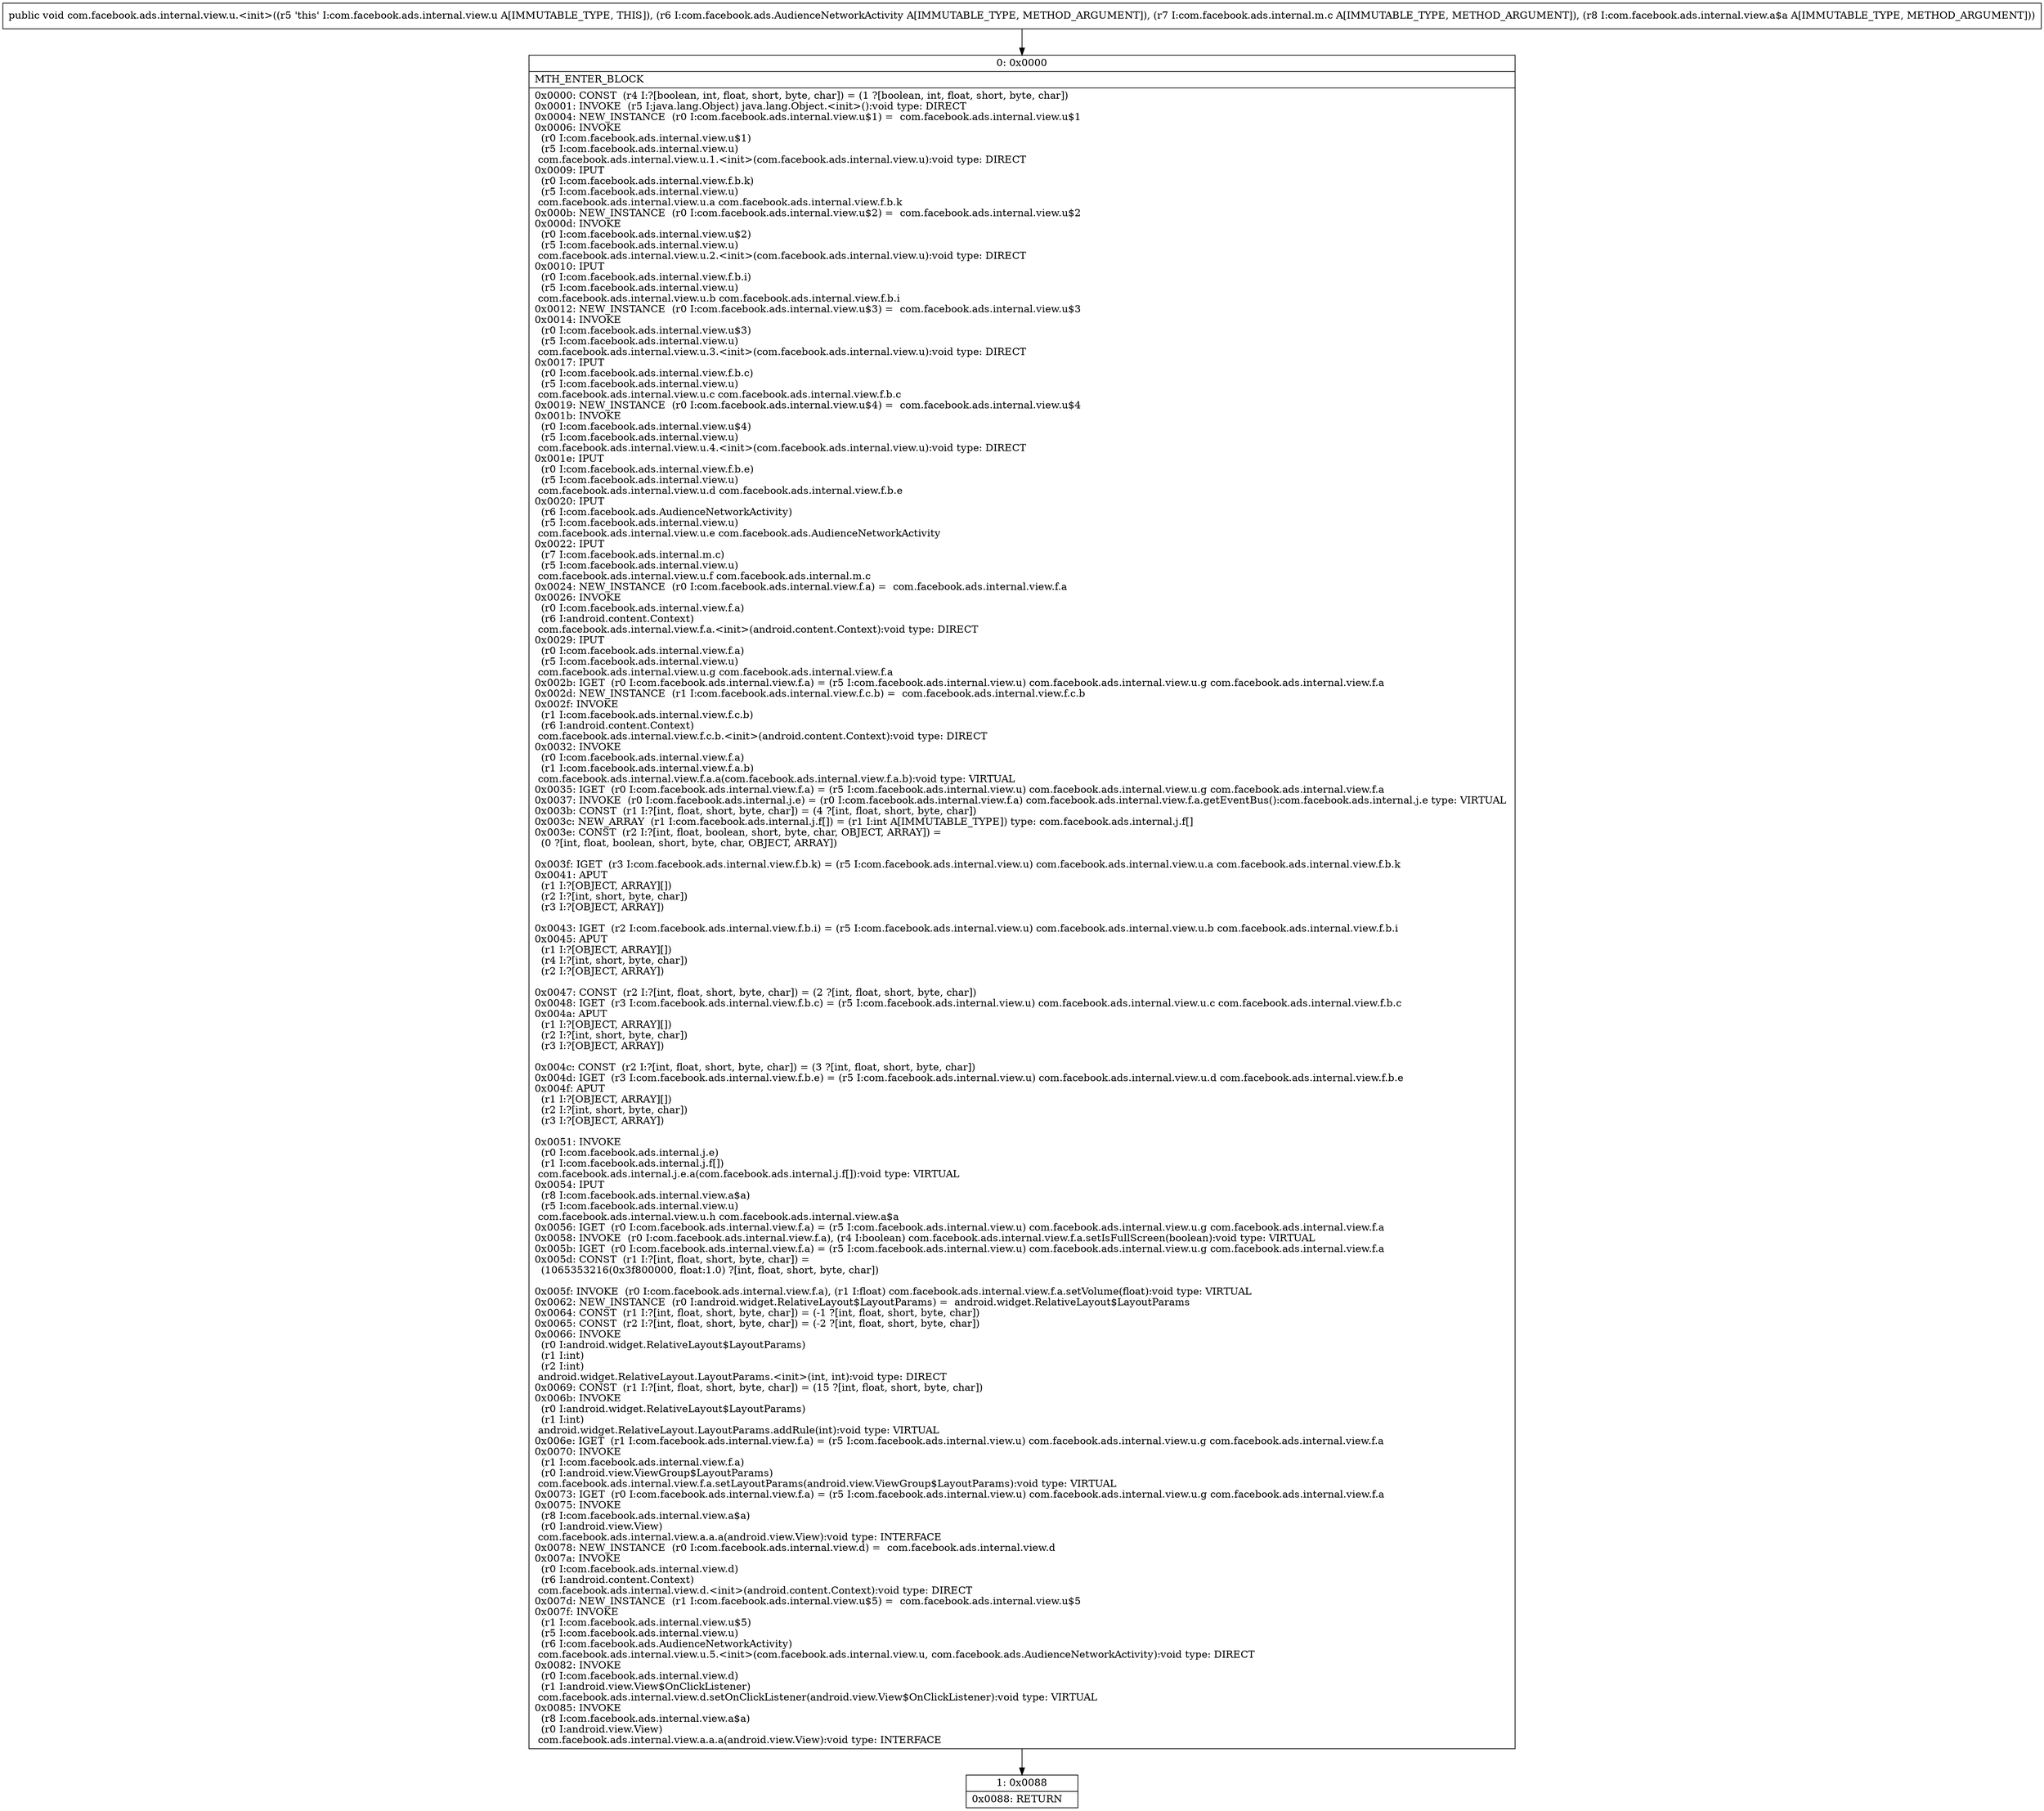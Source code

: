 digraph "CFG forcom.facebook.ads.internal.view.u.\<init\>(Lcom\/facebook\/ads\/AudienceNetworkActivity;Lcom\/facebook\/ads\/internal\/m\/c;Lcom\/facebook\/ads\/internal\/view\/a$a;)V" {
Node_0 [shape=record,label="{0\:\ 0x0000|MTH_ENTER_BLOCK\l|0x0000: CONST  (r4 I:?[boolean, int, float, short, byte, char]) = (1 ?[boolean, int, float, short, byte, char]) \l0x0001: INVOKE  (r5 I:java.lang.Object) java.lang.Object.\<init\>():void type: DIRECT \l0x0004: NEW_INSTANCE  (r0 I:com.facebook.ads.internal.view.u$1) =  com.facebook.ads.internal.view.u$1 \l0x0006: INVOKE  \l  (r0 I:com.facebook.ads.internal.view.u$1)\l  (r5 I:com.facebook.ads.internal.view.u)\l com.facebook.ads.internal.view.u.1.\<init\>(com.facebook.ads.internal.view.u):void type: DIRECT \l0x0009: IPUT  \l  (r0 I:com.facebook.ads.internal.view.f.b.k)\l  (r5 I:com.facebook.ads.internal.view.u)\l com.facebook.ads.internal.view.u.a com.facebook.ads.internal.view.f.b.k \l0x000b: NEW_INSTANCE  (r0 I:com.facebook.ads.internal.view.u$2) =  com.facebook.ads.internal.view.u$2 \l0x000d: INVOKE  \l  (r0 I:com.facebook.ads.internal.view.u$2)\l  (r5 I:com.facebook.ads.internal.view.u)\l com.facebook.ads.internal.view.u.2.\<init\>(com.facebook.ads.internal.view.u):void type: DIRECT \l0x0010: IPUT  \l  (r0 I:com.facebook.ads.internal.view.f.b.i)\l  (r5 I:com.facebook.ads.internal.view.u)\l com.facebook.ads.internal.view.u.b com.facebook.ads.internal.view.f.b.i \l0x0012: NEW_INSTANCE  (r0 I:com.facebook.ads.internal.view.u$3) =  com.facebook.ads.internal.view.u$3 \l0x0014: INVOKE  \l  (r0 I:com.facebook.ads.internal.view.u$3)\l  (r5 I:com.facebook.ads.internal.view.u)\l com.facebook.ads.internal.view.u.3.\<init\>(com.facebook.ads.internal.view.u):void type: DIRECT \l0x0017: IPUT  \l  (r0 I:com.facebook.ads.internal.view.f.b.c)\l  (r5 I:com.facebook.ads.internal.view.u)\l com.facebook.ads.internal.view.u.c com.facebook.ads.internal.view.f.b.c \l0x0019: NEW_INSTANCE  (r0 I:com.facebook.ads.internal.view.u$4) =  com.facebook.ads.internal.view.u$4 \l0x001b: INVOKE  \l  (r0 I:com.facebook.ads.internal.view.u$4)\l  (r5 I:com.facebook.ads.internal.view.u)\l com.facebook.ads.internal.view.u.4.\<init\>(com.facebook.ads.internal.view.u):void type: DIRECT \l0x001e: IPUT  \l  (r0 I:com.facebook.ads.internal.view.f.b.e)\l  (r5 I:com.facebook.ads.internal.view.u)\l com.facebook.ads.internal.view.u.d com.facebook.ads.internal.view.f.b.e \l0x0020: IPUT  \l  (r6 I:com.facebook.ads.AudienceNetworkActivity)\l  (r5 I:com.facebook.ads.internal.view.u)\l com.facebook.ads.internal.view.u.e com.facebook.ads.AudienceNetworkActivity \l0x0022: IPUT  \l  (r7 I:com.facebook.ads.internal.m.c)\l  (r5 I:com.facebook.ads.internal.view.u)\l com.facebook.ads.internal.view.u.f com.facebook.ads.internal.m.c \l0x0024: NEW_INSTANCE  (r0 I:com.facebook.ads.internal.view.f.a) =  com.facebook.ads.internal.view.f.a \l0x0026: INVOKE  \l  (r0 I:com.facebook.ads.internal.view.f.a)\l  (r6 I:android.content.Context)\l com.facebook.ads.internal.view.f.a.\<init\>(android.content.Context):void type: DIRECT \l0x0029: IPUT  \l  (r0 I:com.facebook.ads.internal.view.f.a)\l  (r5 I:com.facebook.ads.internal.view.u)\l com.facebook.ads.internal.view.u.g com.facebook.ads.internal.view.f.a \l0x002b: IGET  (r0 I:com.facebook.ads.internal.view.f.a) = (r5 I:com.facebook.ads.internal.view.u) com.facebook.ads.internal.view.u.g com.facebook.ads.internal.view.f.a \l0x002d: NEW_INSTANCE  (r1 I:com.facebook.ads.internal.view.f.c.b) =  com.facebook.ads.internal.view.f.c.b \l0x002f: INVOKE  \l  (r1 I:com.facebook.ads.internal.view.f.c.b)\l  (r6 I:android.content.Context)\l com.facebook.ads.internal.view.f.c.b.\<init\>(android.content.Context):void type: DIRECT \l0x0032: INVOKE  \l  (r0 I:com.facebook.ads.internal.view.f.a)\l  (r1 I:com.facebook.ads.internal.view.f.a.b)\l com.facebook.ads.internal.view.f.a.a(com.facebook.ads.internal.view.f.a.b):void type: VIRTUAL \l0x0035: IGET  (r0 I:com.facebook.ads.internal.view.f.a) = (r5 I:com.facebook.ads.internal.view.u) com.facebook.ads.internal.view.u.g com.facebook.ads.internal.view.f.a \l0x0037: INVOKE  (r0 I:com.facebook.ads.internal.j.e) = (r0 I:com.facebook.ads.internal.view.f.a) com.facebook.ads.internal.view.f.a.getEventBus():com.facebook.ads.internal.j.e type: VIRTUAL \l0x003b: CONST  (r1 I:?[int, float, short, byte, char]) = (4 ?[int, float, short, byte, char]) \l0x003c: NEW_ARRAY  (r1 I:com.facebook.ads.internal.j.f[]) = (r1 I:int A[IMMUTABLE_TYPE]) type: com.facebook.ads.internal.j.f[] \l0x003e: CONST  (r2 I:?[int, float, boolean, short, byte, char, OBJECT, ARRAY]) = \l  (0 ?[int, float, boolean, short, byte, char, OBJECT, ARRAY])\l \l0x003f: IGET  (r3 I:com.facebook.ads.internal.view.f.b.k) = (r5 I:com.facebook.ads.internal.view.u) com.facebook.ads.internal.view.u.a com.facebook.ads.internal.view.f.b.k \l0x0041: APUT  \l  (r1 I:?[OBJECT, ARRAY][])\l  (r2 I:?[int, short, byte, char])\l  (r3 I:?[OBJECT, ARRAY])\l \l0x0043: IGET  (r2 I:com.facebook.ads.internal.view.f.b.i) = (r5 I:com.facebook.ads.internal.view.u) com.facebook.ads.internal.view.u.b com.facebook.ads.internal.view.f.b.i \l0x0045: APUT  \l  (r1 I:?[OBJECT, ARRAY][])\l  (r4 I:?[int, short, byte, char])\l  (r2 I:?[OBJECT, ARRAY])\l \l0x0047: CONST  (r2 I:?[int, float, short, byte, char]) = (2 ?[int, float, short, byte, char]) \l0x0048: IGET  (r3 I:com.facebook.ads.internal.view.f.b.c) = (r5 I:com.facebook.ads.internal.view.u) com.facebook.ads.internal.view.u.c com.facebook.ads.internal.view.f.b.c \l0x004a: APUT  \l  (r1 I:?[OBJECT, ARRAY][])\l  (r2 I:?[int, short, byte, char])\l  (r3 I:?[OBJECT, ARRAY])\l \l0x004c: CONST  (r2 I:?[int, float, short, byte, char]) = (3 ?[int, float, short, byte, char]) \l0x004d: IGET  (r3 I:com.facebook.ads.internal.view.f.b.e) = (r5 I:com.facebook.ads.internal.view.u) com.facebook.ads.internal.view.u.d com.facebook.ads.internal.view.f.b.e \l0x004f: APUT  \l  (r1 I:?[OBJECT, ARRAY][])\l  (r2 I:?[int, short, byte, char])\l  (r3 I:?[OBJECT, ARRAY])\l \l0x0051: INVOKE  \l  (r0 I:com.facebook.ads.internal.j.e)\l  (r1 I:com.facebook.ads.internal.j.f[])\l com.facebook.ads.internal.j.e.a(com.facebook.ads.internal.j.f[]):void type: VIRTUAL \l0x0054: IPUT  \l  (r8 I:com.facebook.ads.internal.view.a$a)\l  (r5 I:com.facebook.ads.internal.view.u)\l com.facebook.ads.internal.view.u.h com.facebook.ads.internal.view.a$a \l0x0056: IGET  (r0 I:com.facebook.ads.internal.view.f.a) = (r5 I:com.facebook.ads.internal.view.u) com.facebook.ads.internal.view.u.g com.facebook.ads.internal.view.f.a \l0x0058: INVOKE  (r0 I:com.facebook.ads.internal.view.f.a), (r4 I:boolean) com.facebook.ads.internal.view.f.a.setIsFullScreen(boolean):void type: VIRTUAL \l0x005b: IGET  (r0 I:com.facebook.ads.internal.view.f.a) = (r5 I:com.facebook.ads.internal.view.u) com.facebook.ads.internal.view.u.g com.facebook.ads.internal.view.f.a \l0x005d: CONST  (r1 I:?[int, float, short, byte, char]) = \l  (1065353216(0x3f800000, float:1.0) ?[int, float, short, byte, char])\l \l0x005f: INVOKE  (r0 I:com.facebook.ads.internal.view.f.a), (r1 I:float) com.facebook.ads.internal.view.f.a.setVolume(float):void type: VIRTUAL \l0x0062: NEW_INSTANCE  (r0 I:android.widget.RelativeLayout$LayoutParams) =  android.widget.RelativeLayout$LayoutParams \l0x0064: CONST  (r1 I:?[int, float, short, byte, char]) = (\-1 ?[int, float, short, byte, char]) \l0x0065: CONST  (r2 I:?[int, float, short, byte, char]) = (\-2 ?[int, float, short, byte, char]) \l0x0066: INVOKE  \l  (r0 I:android.widget.RelativeLayout$LayoutParams)\l  (r1 I:int)\l  (r2 I:int)\l android.widget.RelativeLayout.LayoutParams.\<init\>(int, int):void type: DIRECT \l0x0069: CONST  (r1 I:?[int, float, short, byte, char]) = (15 ?[int, float, short, byte, char]) \l0x006b: INVOKE  \l  (r0 I:android.widget.RelativeLayout$LayoutParams)\l  (r1 I:int)\l android.widget.RelativeLayout.LayoutParams.addRule(int):void type: VIRTUAL \l0x006e: IGET  (r1 I:com.facebook.ads.internal.view.f.a) = (r5 I:com.facebook.ads.internal.view.u) com.facebook.ads.internal.view.u.g com.facebook.ads.internal.view.f.a \l0x0070: INVOKE  \l  (r1 I:com.facebook.ads.internal.view.f.a)\l  (r0 I:android.view.ViewGroup$LayoutParams)\l com.facebook.ads.internal.view.f.a.setLayoutParams(android.view.ViewGroup$LayoutParams):void type: VIRTUAL \l0x0073: IGET  (r0 I:com.facebook.ads.internal.view.f.a) = (r5 I:com.facebook.ads.internal.view.u) com.facebook.ads.internal.view.u.g com.facebook.ads.internal.view.f.a \l0x0075: INVOKE  \l  (r8 I:com.facebook.ads.internal.view.a$a)\l  (r0 I:android.view.View)\l com.facebook.ads.internal.view.a.a.a(android.view.View):void type: INTERFACE \l0x0078: NEW_INSTANCE  (r0 I:com.facebook.ads.internal.view.d) =  com.facebook.ads.internal.view.d \l0x007a: INVOKE  \l  (r0 I:com.facebook.ads.internal.view.d)\l  (r6 I:android.content.Context)\l com.facebook.ads.internal.view.d.\<init\>(android.content.Context):void type: DIRECT \l0x007d: NEW_INSTANCE  (r1 I:com.facebook.ads.internal.view.u$5) =  com.facebook.ads.internal.view.u$5 \l0x007f: INVOKE  \l  (r1 I:com.facebook.ads.internal.view.u$5)\l  (r5 I:com.facebook.ads.internal.view.u)\l  (r6 I:com.facebook.ads.AudienceNetworkActivity)\l com.facebook.ads.internal.view.u.5.\<init\>(com.facebook.ads.internal.view.u, com.facebook.ads.AudienceNetworkActivity):void type: DIRECT \l0x0082: INVOKE  \l  (r0 I:com.facebook.ads.internal.view.d)\l  (r1 I:android.view.View$OnClickListener)\l com.facebook.ads.internal.view.d.setOnClickListener(android.view.View$OnClickListener):void type: VIRTUAL \l0x0085: INVOKE  \l  (r8 I:com.facebook.ads.internal.view.a$a)\l  (r0 I:android.view.View)\l com.facebook.ads.internal.view.a.a.a(android.view.View):void type: INTERFACE \l}"];
Node_1 [shape=record,label="{1\:\ 0x0088|0x0088: RETURN   \l}"];
MethodNode[shape=record,label="{public void com.facebook.ads.internal.view.u.\<init\>((r5 'this' I:com.facebook.ads.internal.view.u A[IMMUTABLE_TYPE, THIS]), (r6 I:com.facebook.ads.AudienceNetworkActivity A[IMMUTABLE_TYPE, METHOD_ARGUMENT]), (r7 I:com.facebook.ads.internal.m.c A[IMMUTABLE_TYPE, METHOD_ARGUMENT]), (r8 I:com.facebook.ads.internal.view.a$a A[IMMUTABLE_TYPE, METHOD_ARGUMENT])) }"];
MethodNode -> Node_0;
Node_0 -> Node_1;
}

